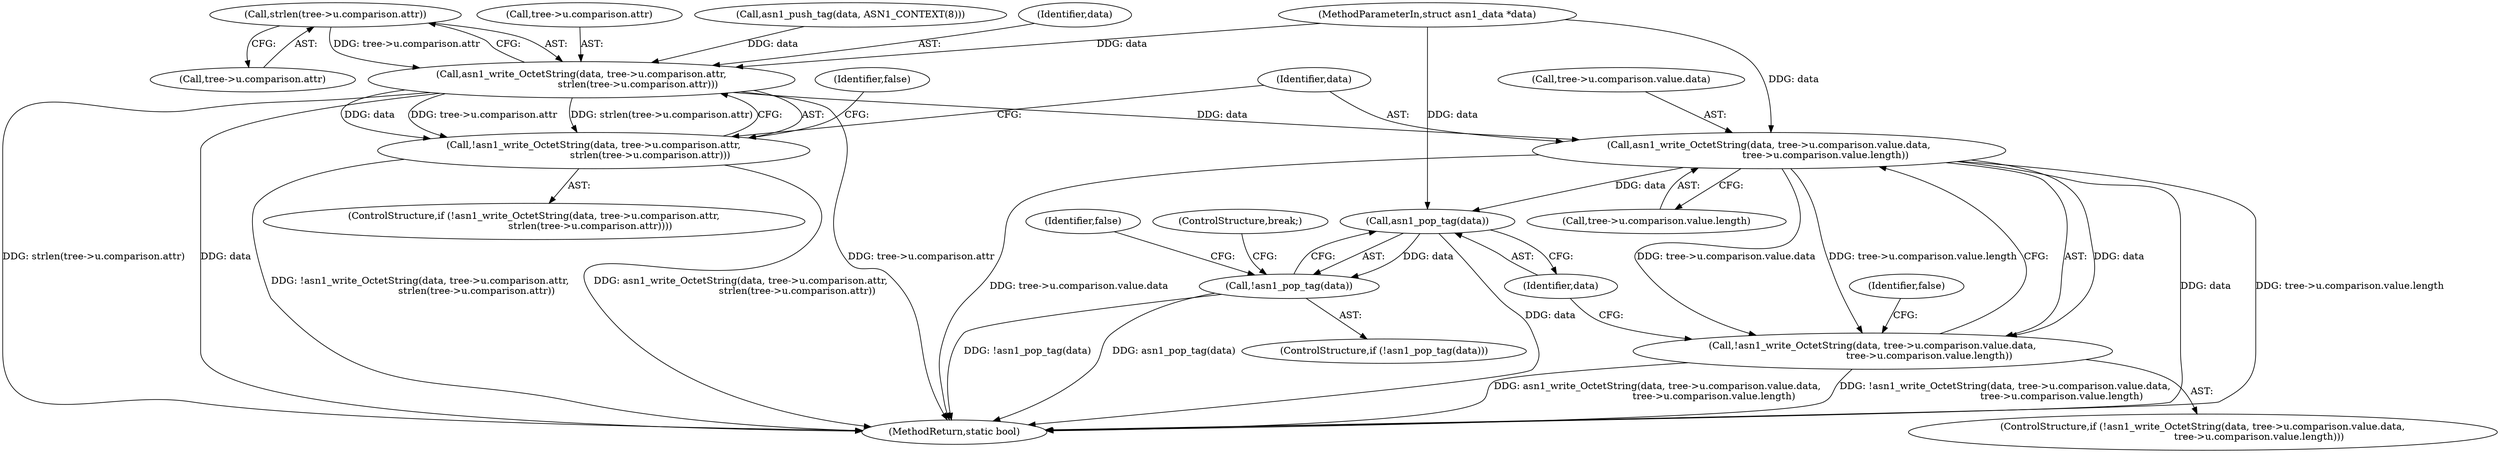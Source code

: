 digraph "0_samba_530d50a1abdcdf4d1775652d4c456c1274d83d8d_1@API" {
"1000628" [label="(Call,strlen(tree->u.comparison.attr))"];
"1000619" [label="(Call,asn1_write_OctetString(data, tree->u.comparison.attr,\n                                     strlen(tree->u.comparison.attr)))"];
"1000618" [label="(Call,!asn1_write_OctetString(data, tree->u.comparison.attr,\n                                     strlen(tree->u.comparison.attr)))"];
"1000640" [label="(Call,asn1_write_OctetString(data, tree->u.comparison.value.data,\n                                     tree->u.comparison.value.length))"];
"1000639" [label="(Call,!asn1_write_OctetString(data, tree->u.comparison.value.data,\n                                     tree->u.comparison.value.length))"];
"1000664" [label="(Call,asn1_pop_tag(data))"];
"1000663" [label="(Call,!asn1_pop_tag(data))"];
"1000667" [label="(Identifier,false)"];
"1000637" [label="(Identifier,false)"];
"1000617" [label="(ControlStructure,if (!asn1_write_OctetString(data, tree->u.comparison.attr,\n                                     strlen(tree->u.comparison.attr))))"];
"1000618" [label="(Call,!asn1_write_OctetString(data, tree->u.comparison.attr,\n                                     strlen(tree->u.comparison.attr)))"];
"1000629" [label="(Call,tree->u.comparison.attr)"];
"1000628" [label="(Call,strlen(tree->u.comparison.attr))"];
"1000661" [label="(Identifier,false)"];
"1000820" [label="(MethodReturn,static bool)"];
"1000108" [label="(MethodParameterIn,struct asn1_data *data)"];
"1000664" [label="(Call,asn1_pop_tag(data))"];
"1000621" [label="(Call,tree->u.comparison.attr)"];
"1000611" [label="(Call,asn1_push_tag(data, ASN1_CONTEXT(8)))"];
"1000638" [label="(ControlStructure,if (!asn1_write_OctetString(data, tree->u.comparison.value.data,\n                                     tree->u.comparison.value.length)))"];
"1000665" [label="(Identifier,data)"];
"1000619" [label="(Call,asn1_write_OctetString(data, tree->u.comparison.attr,\n                                     strlen(tree->u.comparison.attr)))"];
"1000620" [label="(Identifier,data)"];
"1000642" [label="(Call,tree->u.comparison.value.data)"];
"1000639" [label="(Call,!asn1_write_OctetString(data, tree->u.comparison.value.data,\n                                     tree->u.comparison.value.length))"];
"1000651" [label="(Call,tree->u.comparison.value.length)"];
"1000640" [label="(Call,asn1_write_OctetString(data, tree->u.comparison.value.data,\n                                     tree->u.comparison.value.length))"];
"1000663" [label="(Call,!asn1_pop_tag(data))"];
"1000668" [label="(ControlStructure,break;)"];
"1000662" [label="(ControlStructure,if (!asn1_pop_tag(data)))"];
"1000641" [label="(Identifier,data)"];
"1000628" -> "1000619"  [label="AST: "];
"1000628" -> "1000629"  [label="CFG: "];
"1000629" -> "1000628"  [label="AST: "];
"1000619" -> "1000628"  [label="CFG: "];
"1000628" -> "1000619"  [label="DDG: tree->u.comparison.attr"];
"1000619" -> "1000618"  [label="AST: "];
"1000620" -> "1000619"  [label="AST: "];
"1000621" -> "1000619"  [label="AST: "];
"1000618" -> "1000619"  [label="CFG: "];
"1000619" -> "1000820"  [label="DDG: tree->u.comparison.attr"];
"1000619" -> "1000820"  [label="DDG: strlen(tree->u.comparison.attr)"];
"1000619" -> "1000820"  [label="DDG: data"];
"1000619" -> "1000618"  [label="DDG: data"];
"1000619" -> "1000618"  [label="DDG: tree->u.comparison.attr"];
"1000619" -> "1000618"  [label="DDG: strlen(tree->u.comparison.attr)"];
"1000611" -> "1000619"  [label="DDG: data"];
"1000108" -> "1000619"  [label="DDG: data"];
"1000619" -> "1000640"  [label="DDG: data"];
"1000618" -> "1000617"  [label="AST: "];
"1000637" -> "1000618"  [label="CFG: "];
"1000641" -> "1000618"  [label="CFG: "];
"1000618" -> "1000820"  [label="DDG: !asn1_write_OctetString(data, tree->u.comparison.attr,\n                                     strlen(tree->u.comparison.attr))"];
"1000618" -> "1000820"  [label="DDG: asn1_write_OctetString(data, tree->u.comparison.attr,\n                                     strlen(tree->u.comparison.attr))"];
"1000640" -> "1000639"  [label="AST: "];
"1000640" -> "1000651"  [label="CFG: "];
"1000641" -> "1000640"  [label="AST: "];
"1000642" -> "1000640"  [label="AST: "];
"1000651" -> "1000640"  [label="AST: "];
"1000639" -> "1000640"  [label="CFG: "];
"1000640" -> "1000820"  [label="DDG: data"];
"1000640" -> "1000820"  [label="DDG: tree->u.comparison.value.length"];
"1000640" -> "1000820"  [label="DDG: tree->u.comparison.value.data"];
"1000640" -> "1000639"  [label="DDG: data"];
"1000640" -> "1000639"  [label="DDG: tree->u.comparison.value.data"];
"1000640" -> "1000639"  [label="DDG: tree->u.comparison.value.length"];
"1000108" -> "1000640"  [label="DDG: data"];
"1000640" -> "1000664"  [label="DDG: data"];
"1000639" -> "1000638"  [label="AST: "];
"1000661" -> "1000639"  [label="CFG: "];
"1000665" -> "1000639"  [label="CFG: "];
"1000639" -> "1000820"  [label="DDG: !asn1_write_OctetString(data, tree->u.comparison.value.data,\n                                     tree->u.comparison.value.length)"];
"1000639" -> "1000820"  [label="DDG: asn1_write_OctetString(data, tree->u.comparison.value.data,\n                                     tree->u.comparison.value.length)"];
"1000664" -> "1000663"  [label="AST: "];
"1000664" -> "1000665"  [label="CFG: "];
"1000665" -> "1000664"  [label="AST: "];
"1000663" -> "1000664"  [label="CFG: "];
"1000664" -> "1000820"  [label="DDG: data"];
"1000664" -> "1000663"  [label="DDG: data"];
"1000108" -> "1000664"  [label="DDG: data"];
"1000663" -> "1000662"  [label="AST: "];
"1000667" -> "1000663"  [label="CFG: "];
"1000668" -> "1000663"  [label="CFG: "];
"1000663" -> "1000820"  [label="DDG: !asn1_pop_tag(data)"];
"1000663" -> "1000820"  [label="DDG: asn1_pop_tag(data)"];
}
